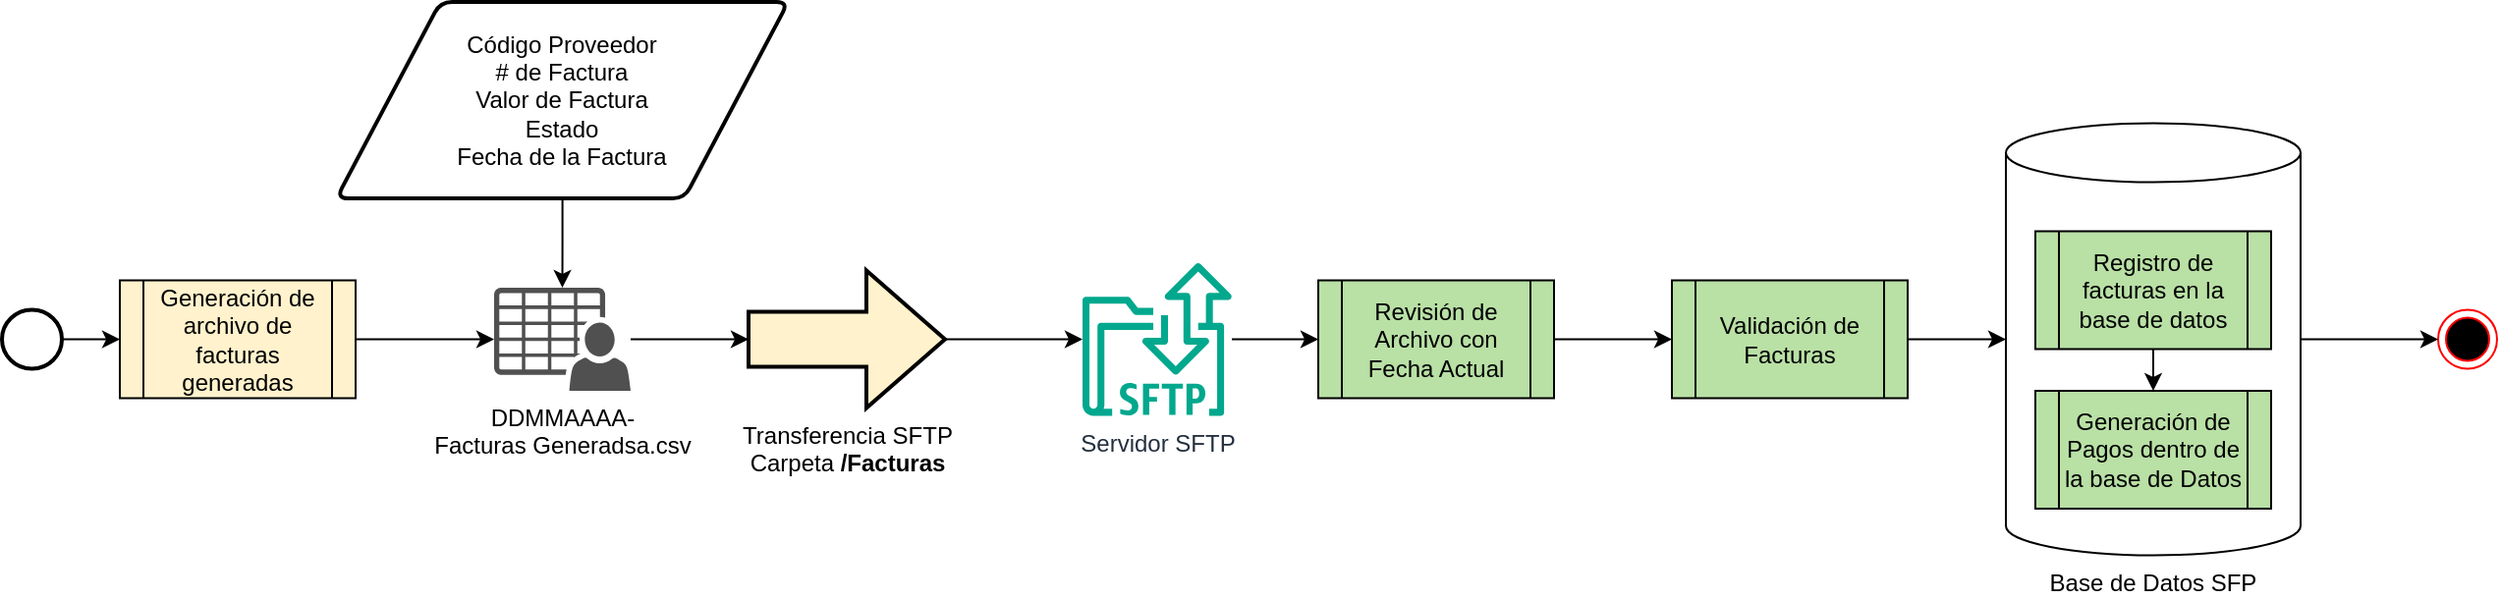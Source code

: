 <mxfile version="24.8.4">
  <diagram name="Página-1" id="6RQ_jXw9nKkTjeeDQw3d">
    <mxGraphModel dx="1050" dy="522" grid="1" gridSize="10" guides="1" tooltips="1" connect="1" arrows="1" fold="1" page="1" pageScale="1" pageWidth="1169" pageHeight="827" math="0" shadow="0">
      <root>
        <mxCell id="0" />
        <mxCell id="1" parent="0" />
        <mxCell id="KoymEbLfs0Ak7RfALaiW-5" style="edgeStyle=orthogonalEdgeStyle;rounded=0;orthogonalLoop=1;jettySize=auto;html=1;" parent="1" source="KoymEbLfs0Ak7RfALaiW-11" target="KoymEbLfs0Ak7RfALaiW-7" edge="1">
          <mxGeometry relative="1" as="geometry">
            <mxPoint x="370" y="401" as="sourcePoint" />
          </mxGeometry>
        </mxCell>
        <mxCell id="KoymEbLfs0Ak7RfALaiW-6" style="edgeStyle=orthogonalEdgeStyle;rounded=0;orthogonalLoop=1;jettySize=auto;html=1;" parent="1" source="KoymEbLfs0Ak7RfALaiW-7" target="KoymEbLfs0Ak7RfALaiW-10" edge="1">
          <mxGeometry relative="1" as="geometry">
            <mxPoint x="560" y="401" as="targetPoint" />
          </mxGeometry>
        </mxCell>
        <mxCell id="KoymEbLfs0Ak7RfALaiW-7" value="Transferencia SFTP&lt;div&gt;Carpeta &lt;b&gt;/Facturas&lt;/b&gt;&lt;/div&gt;" style="verticalLabelPosition=bottom;verticalAlign=top;html=1;strokeWidth=2;shape=mxgraph.arrows2.arrow;dy=0.6;dx=40;notch=0;fillColor=#FFF2CC;" parent="1" vertex="1">
          <mxGeometry x="410" y="367.75" width="100" height="70" as="geometry" />
        </mxCell>
        <mxCell id="KoymEbLfs0Ak7RfALaiW-8" style="edgeStyle=orthogonalEdgeStyle;rounded=0;orthogonalLoop=1;jettySize=auto;html=1;" parent="1" source="KoymEbLfs0Ak7RfALaiW-9" target="KoymEbLfs0Ak7RfALaiW-11" edge="1">
          <mxGeometry relative="1" as="geometry">
            <mxPoint x="320" y="371" as="targetPoint" />
          </mxGeometry>
        </mxCell>
        <mxCell id="KoymEbLfs0Ak7RfALaiW-9" value="&lt;div&gt;Código Proveedor&lt;/div&gt;&lt;div&gt;# de Factura&lt;/div&gt;&lt;div&gt;&lt;span style=&quot;background-color: initial;&quot;&gt;Valor de Factura&lt;/span&gt;&lt;/div&gt;&lt;div&gt;&lt;span style=&quot;background-color: initial;&quot;&gt;Estado&lt;/span&gt;&lt;/div&gt;&lt;div&gt;&lt;span style=&quot;background-color: initial;&quot;&gt;Fecha de la Factura&lt;/span&gt;&lt;/div&gt;" style="shape=parallelogram;html=1;strokeWidth=2;perimeter=parallelogramPerimeter;whiteSpace=wrap;rounded=1;arcSize=12;size=0.23;" parent="1" vertex="1">
          <mxGeometry x="200.25" y="231" width="230" height="100" as="geometry" />
        </mxCell>
        <mxCell id="KoymEbLfs0Ak7RfALaiW-42" style="edgeStyle=orthogonalEdgeStyle;rounded=0;orthogonalLoop=1;jettySize=auto;html=1;" parent="1" source="KoymEbLfs0Ak7RfALaiW-10" target="KoymEbLfs0Ak7RfALaiW-14" edge="1">
          <mxGeometry relative="1" as="geometry">
            <Array as="points">
              <mxPoint x="700" y="400" />
              <mxPoint x="700" y="400" />
            </Array>
          </mxGeometry>
        </mxCell>
        <mxCell id="KoymEbLfs0Ak7RfALaiW-10" value="Servidor SFTP" style="sketch=0;outlineConnect=0;fontColor=#232F3E;gradientColor=none;fillColor=#01A88D;strokeColor=none;dashed=0;verticalLabelPosition=bottom;verticalAlign=top;align=center;html=1;fontSize=12;fontStyle=0;aspect=fixed;shape=mxgraph.aws4.transfer_for_sftp_resource;labelBackgroundColor=default;" parent="1" vertex="1">
          <mxGeometry x="580" y="363.75" width="76" height="78" as="geometry" />
        </mxCell>
        <mxCell id="KoymEbLfs0Ak7RfALaiW-11" value="DDMMAAAA-&lt;div&gt;Facturas Generadsa.csv&lt;/div&gt;" style="sketch=0;pointerEvents=1;shadow=0;dashed=0;html=1;strokeColor=none;fillColor=#505050;labelPosition=center;verticalLabelPosition=bottom;verticalAlign=top;outlineConnect=0;align=center;shape=mxgraph.office.users.csv_file;" parent="1" vertex="1">
          <mxGeometry x="280.5" y="376.5" width="69.5" height="52.5" as="geometry" />
        </mxCell>
        <mxCell id="KoymEbLfs0Ak7RfALaiW-16" style="edgeStyle=orthogonalEdgeStyle;rounded=0;orthogonalLoop=1;jettySize=auto;html=1;" parent="1" source="KoymEbLfs0Ak7RfALaiW-14" target="KoymEbLfs0Ak7RfALaiW-15" edge="1">
          <mxGeometry relative="1" as="geometry" />
        </mxCell>
        <mxCell id="KoymEbLfs0Ak7RfALaiW-14" value="Revisión de Archivo con Fecha Actual" style="shape=process;whiteSpace=wrap;html=1;backgroundOutline=1;fillColor=#B9E0A5;" parent="1" vertex="1">
          <mxGeometry x="700" y="372.75" width="120" height="60" as="geometry" />
        </mxCell>
        <mxCell id="KoymEbLfs0Ak7RfALaiW-18" style="edgeStyle=orthogonalEdgeStyle;rounded=0;orthogonalLoop=1;jettySize=auto;html=1;" parent="1" source="KoymEbLfs0Ak7RfALaiW-15" target="Il0k5O1ZrSXVbZnUkO41-3" edge="1">
          <mxGeometry relative="1" as="geometry" />
        </mxCell>
        <mxCell id="KoymEbLfs0Ak7RfALaiW-15" value="Validación de Facturas" style="shape=process;whiteSpace=wrap;html=1;backgroundOutline=1;fillColor=#B9E0A5;" parent="1" vertex="1">
          <mxGeometry x="880" y="372.75" width="120" height="60" as="geometry" />
        </mxCell>
        <mxCell id="KoymEbLfs0Ak7RfALaiW-37" style="edgeStyle=orthogonalEdgeStyle;rounded=0;orthogonalLoop=1;jettySize=auto;html=1;" parent="1" source="KoymEbLfs0Ak7RfALaiW-36" target="KoymEbLfs0Ak7RfALaiW-11" edge="1">
          <mxGeometry relative="1" as="geometry" />
        </mxCell>
        <mxCell id="KoymEbLfs0Ak7RfALaiW-36" value="Generación de archivo de facturas generadas" style="shape=process;whiteSpace=wrap;html=1;backgroundOutline=1;fillColor=#FFF2CC;" parent="1" vertex="1">
          <mxGeometry x="90" y="372.75" width="120" height="60" as="geometry" />
        </mxCell>
        <mxCell id="lo-O9_tCvZN_zgkiEt6u-2" style="edgeStyle=orthogonalEdgeStyle;rounded=0;orthogonalLoop=1;jettySize=auto;html=1;" parent="1" source="lo-O9_tCvZN_zgkiEt6u-6" target="KoymEbLfs0Ak7RfALaiW-36" edge="1">
          <mxGeometry relative="1" as="geometry">
            <mxPoint x="40" y="400.485" as="sourcePoint" />
          </mxGeometry>
        </mxCell>
        <mxCell id="lo-O9_tCvZN_zgkiEt6u-3" value="" style="ellipse;html=1;shape=endState;fillColor=#000000;strokeColor=#ff0000;" parent="1" vertex="1">
          <mxGeometry x="1270" y="387.75" width="30" height="30" as="geometry" />
        </mxCell>
        <mxCell id="lo-O9_tCvZN_zgkiEt6u-5" style="edgeStyle=orthogonalEdgeStyle;rounded=0;orthogonalLoop=1;jettySize=auto;html=1;" parent="1" source="Il0k5O1ZrSXVbZnUkO41-3" target="lo-O9_tCvZN_zgkiEt6u-3" edge="1">
          <mxGeometry relative="1" as="geometry" />
        </mxCell>
        <mxCell id="lo-O9_tCvZN_zgkiEt6u-6" value="" style="strokeWidth=2;html=1;shape=mxgraph.flowchart.start_2;whiteSpace=wrap;" parent="1" vertex="1">
          <mxGeometry x="30" y="387.75" width="30.5" height="30" as="geometry" />
        </mxCell>
        <mxCell id="Il0k5O1ZrSXVbZnUkO41-3" value="Base de Datos SFP" style="shape=cylinder3;whiteSpace=wrap;html=1;boundedLbl=1;backgroundOutline=1;size=15;labelPosition=center;verticalLabelPosition=bottom;align=center;verticalAlign=top;" parent="1" vertex="1">
          <mxGeometry x="1050" y="292.75" width="150" height="220" as="geometry" />
        </mxCell>
        <mxCell id="KoymEbLfs0Ak7RfALaiW-17" value="Registro de facturas en la base de datos" style="shape=process;whiteSpace=wrap;html=1;backgroundOutline=1;fillColor=#B9E0A5;" parent="1" vertex="1">
          <mxGeometry x="1065" y="347.75" width="120" height="60" as="geometry" />
        </mxCell>
        <mxCell id="Il0k5O1ZrSXVbZnUkO41-1" value="Generación de Pagos dentro de la base de Datos" style="shape=process;whiteSpace=wrap;html=1;backgroundOutline=1;fillColor=#B9E0A5;" parent="1" vertex="1">
          <mxGeometry x="1065" y="429" width="120" height="60" as="geometry" />
        </mxCell>
        <mxCell id="KoymEbLfs0Ak7RfALaiW-12" style="edgeStyle=orthogonalEdgeStyle;rounded=0;orthogonalLoop=1;jettySize=auto;html=1;" parent="1" source="KoymEbLfs0Ak7RfALaiW-17" target="Il0k5O1ZrSXVbZnUkO41-1" edge="1">
          <mxGeometry relative="1" as="geometry">
            <mxPoint x="780" y="452" as="sourcePoint" />
            <mxPoint x="1080" y="381.25" as="targetPoint" />
          </mxGeometry>
        </mxCell>
      </root>
    </mxGraphModel>
  </diagram>
</mxfile>
